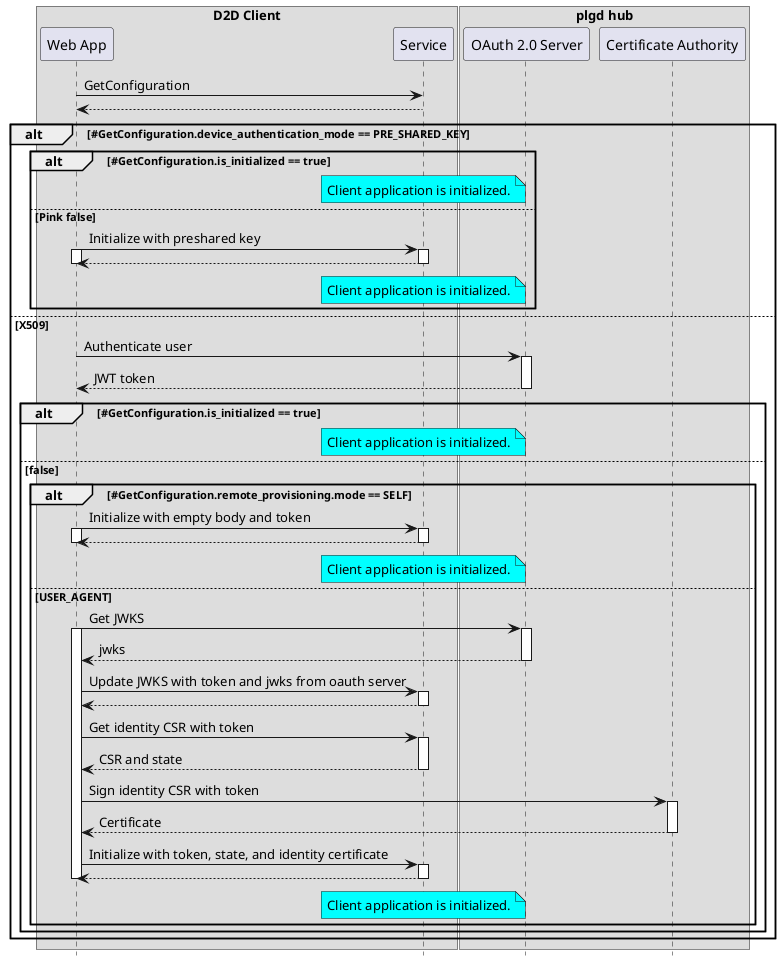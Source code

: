 @startuml Sequence
skinparam backgroundColor transparent
hide footbox

box "D2D Client"
participant C as "Web App"
participant S as "Service"
end box

box "plgd hub"
participant O as "OAuth 2.0 Server"
participant CA as "Certificate Authority"
end box

C -> S: GetConfiguration
return
alt #GetConfiguration.device_authentication_mode == PRE_SHARED_KEY
  alt #GetConfiguration.is_initialized == true
      note over S #aqua
      Client application is initialized.
      end note
  else Pink false
      C -> S ++: Initialize with preshared key
      activate C
      return
      note over S #aqua
      Client application is initialized.
      end note
      deactivate C
  end
else X509
    C -> O ++: Authenticate user
    return JWT token 
    alt #GetConfiguration.is_initialized == true
      note over S #aqua
      Client application is initialized.
    end note
    else false
        alt #GetConfiguration.remote_provisioning.mode == SELF
          C -> S ++: Initialize with empty body and token
          activate C
          return
          note over S #aqua
          Client application is initialized.
          end note
          deactivate C
        else USER_AGENT
          C -> O ++: Get JWKS
          activate C
          return jwks
          C -> S ++: Update JWKS with token and jwks from oauth server
          return
          C -> S ++: Get identity CSR with token
          return CSR and state
          C-> CA ++: Sign identity CSR with token
          return Certificate
          C -> S ++: Initialize with token, state, and identity certificate
          return
          note over S #aqua
          Client application is initialized.
          end note
          deactivate C
        end
    end
end
@enduml
